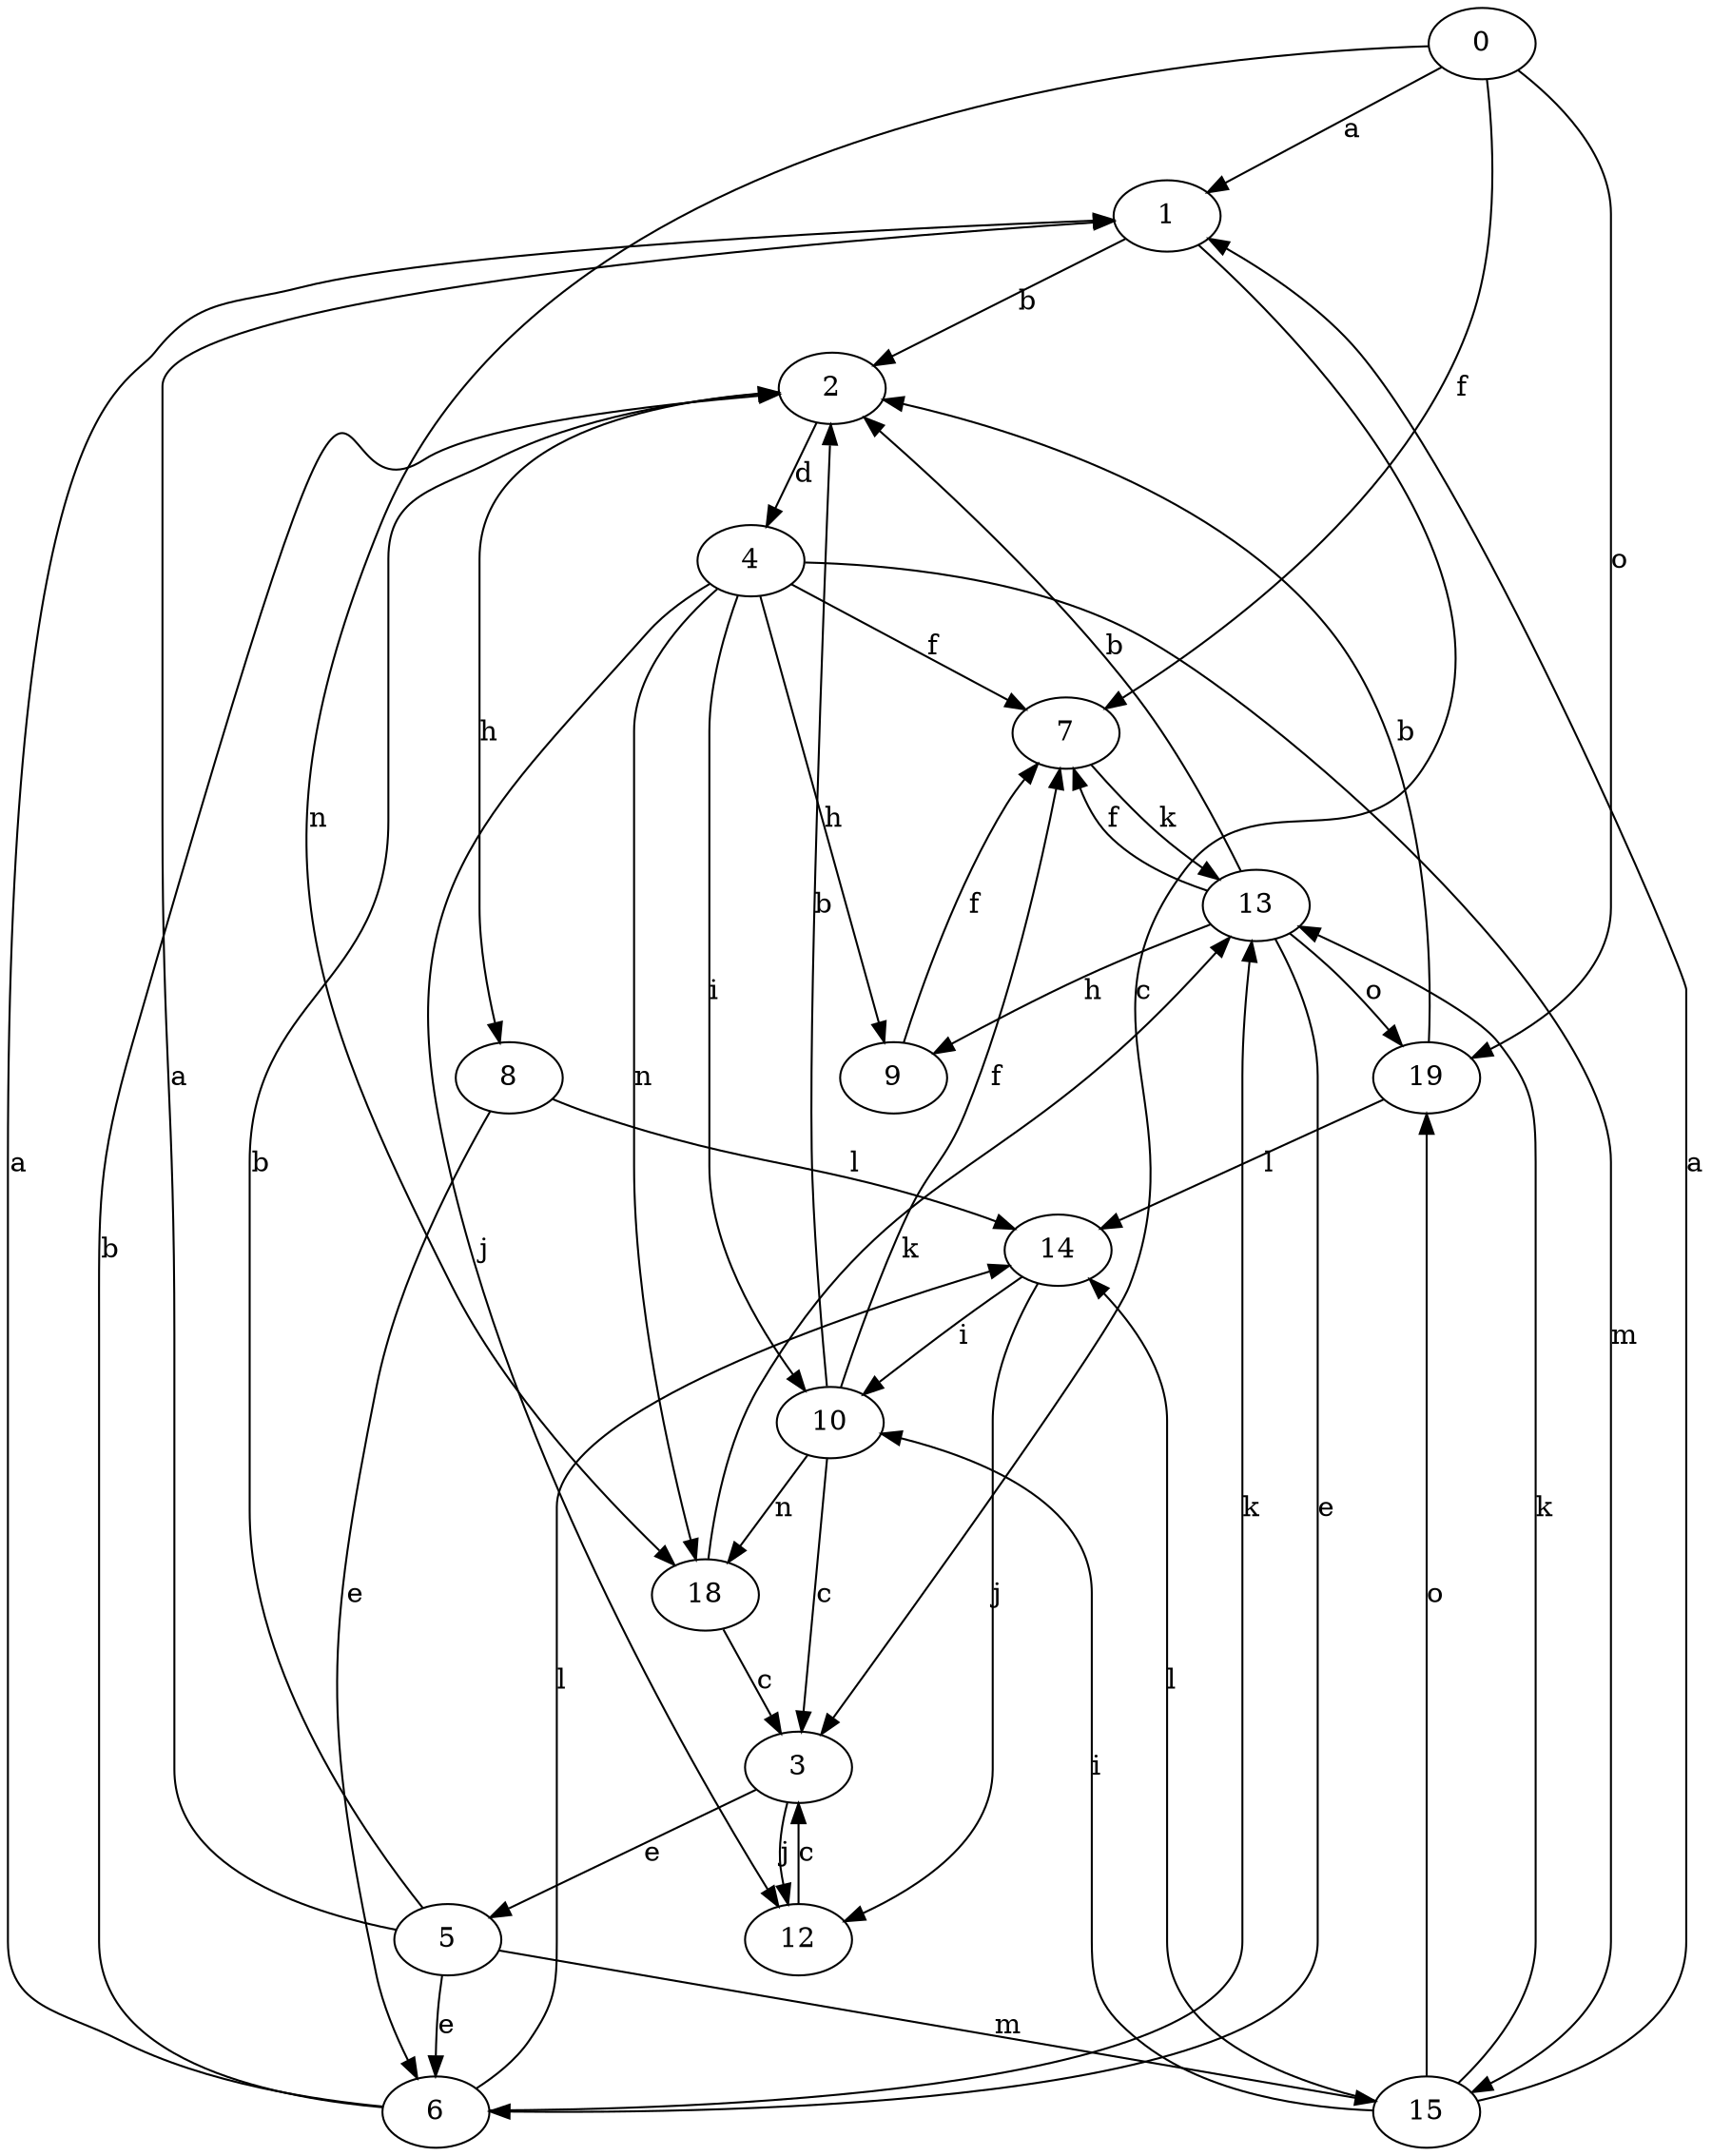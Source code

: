 strict digraph  {
1;
2;
3;
0;
4;
5;
6;
7;
8;
9;
10;
12;
13;
14;
15;
18;
19;
1 -> 2  [label=b];
1 -> 3  [label=c];
2 -> 4  [label=d];
2 -> 8  [label=h];
3 -> 5  [label=e];
3 -> 12  [label=j];
0 -> 1  [label=a];
0 -> 7  [label=f];
0 -> 18  [label=n];
0 -> 19  [label=o];
4 -> 7  [label=f];
4 -> 9  [label=h];
4 -> 10  [label=i];
4 -> 12  [label=j];
4 -> 15  [label=m];
4 -> 18  [label=n];
5 -> 1  [label=a];
5 -> 2  [label=b];
5 -> 6  [label=e];
5 -> 15  [label=m];
6 -> 1  [label=a];
6 -> 2  [label=b];
6 -> 13  [label=k];
6 -> 14  [label=l];
7 -> 13  [label=k];
8 -> 6  [label=e];
8 -> 14  [label=l];
9 -> 7  [label=f];
10 -> 2  [label=b];
10 -> 3  [label=c];
10 -> 7  [label=f];
10 -> 18  [label=n];
12 -> 3  [label=c];
13 -> 2  [label=b];
13 -> 6  [label=e];
13 -> 7  [label=f];
13 -> 9  [label=h];
13 -> 19  [label=o];
14 -> 10  [label=i];
14 -> 12  [label=j];
15 -> 1  [label=a];
15 -> 10  [label=i];
15 -> 13  [label=k];
15 -> 14  [label=l];
15 -> 19  [label=o];
18 -> 3  [label=c];
18 -> 13  [label=k];
19 -> 2  [label=b];
19 -> 14  [label=l];
}
